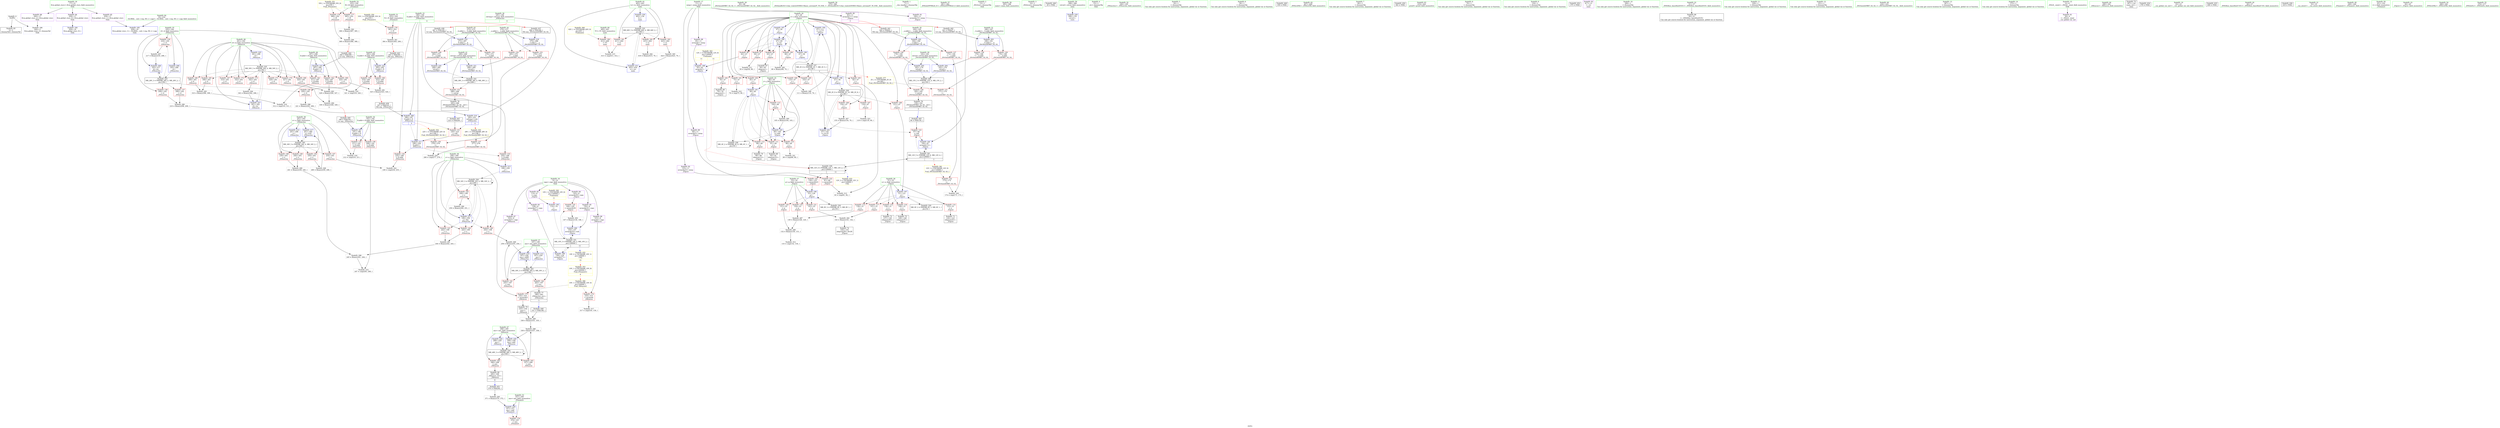 digraph "SVFG" {
	label="SVFG";

	Node0x561df80c3210 [shape=record,color=grey,label="{NodeID: 0\nNullPtr}"];
	Node0x561df80c3210 -> Node0x561df80e48e0[style=solid];
	Node0x561df80c3210 -> Node0x561df80ebc90[style=solid];
	Node0x561df81266c0 [shape=record,color=black,label="{NodeID: 443\n293 = PHI(364, )\n0th arg _Z4funcxx }"];
	Node0x561df81266c0 -> Node0x561df80eea10[style=solid];
	Node0x561df810c580 [shape=record,color=yellow,style=double,label="{NodeID: 360\n62V_1 = ENCHI(MR_62V_0)\npts\{401 \}\nFun[main]}"];
	Node0x561df810c580 -> Node0x561df80eb750[style=dashed];
	Node0x561df80e6440 [shape=record,color=blue,label="{NodeID: 194\n47\<--111\ni\<--inc17\n_Z3prev\n}"];
	Node0x561df80e6440 -> Node0x561df8107120[style=dashed];
	Node0x561df80e35d0 [shape=record,color=red,label="{NodeID: 111\n91\<--49\n\<--j\n_Z3prev\n}"];
	Node0x561df80e35d0 -> Node0x561df80e4c80[style=solid];
	Node0x561df80e1840 [shape=record,color=green,label="{NodeID: 28\n95\<--96\n_ZSt3minIiERKT_S2_S2_\<--_ZSt3minIiERKT_S2_S2__field_insensitive\n}"];
	Node0x561df80f51a0 [shape=record,color=grey,label="{NodeID: 305\n424 = Binary(423, 70, )\n}"];
	Node0x561df80f51a0 -> Node0x561df80ef160[style=solid];
	Node0x561df80eea10 [shape=record,color=blue,label="{NodeID: 222\n295\<--293\nX.addr\<--X\n_Z4funcxx\n}"];
	Node0x561df80eea10 -> Node0x561df80ea640[style=dashed];
	Node0x561df80eea10 -> Node0x561df80ea710[style=dashed];
	Node0x561df80e9600 [shape=record,color=red,label="{NodeID: 139\n216\<--193\n\<--d\n_Z5func2xx\n}"];
	Node0x561df80e9600 -> Node0x561df80f45a0[style=solid];
	Node0x561df80e4070 [shape=record,color=green,label="{NodeID: 56\n379\<--380\n_ZSt4endlIcSt11char_traitsIcEERSt13basic_ostreamIT_T0_ES6_\<--_ZSt4endlIcSt11char_traitsIcEERSt13basic_ostreamIT_T0_ES6__field_insensitive\n}"];
	Node0x561df8105d20 [shape=record,color=black,label="{NodeID: 333\nMR_64V_3 = PHI(MR_64V_4, MR_64V_2, )\npts\{403 \}\n}"];
	Node0x561df8105d20 -> Node0x561df80eb820[style=dashed];
	Node0x561df8105d20 -> Node0x561df80eb8f0[style=dashed];
	Node0x561df8105d20 -> Node0x561df80eb9c0[style=dashed];
	Node0x561df8105d20 -> Node0x561df80ef160[style=dashed];
	Node0x561df80eacc0 [shape=record,color=red,label="{NodeID: 167\n314\<--301\n\<--d\n_Z4funcxx\n}"];
	Node0x561df80e58b0 [shape=record,color=purple,label="{NodeID: 84\n145\<--8\narrayidx30\<--sign\n_Z3prev\n}"];
	Node0x561df80e58b0 -> Node0x561df80e8aa0[style=solid];
	Node0x561df80df7c0 [shape=record,color=green,label="{NodeID: 1\n7\<--1\n__dso_handle\<--dummyObj\nGlob }"];
	Node0x561df8126800 [shape=record,color=black,label="{NodeID: 444\n294 = PHI(369, )\n1st arg _Z4funcxx }"];
	Node0x561df8126800 -> Node0x561df80eeae0[style=solid];
	Node0x561df80e6510 [shape=record,color=blue,label="{NodeID: 195\n114\<--70\n\<--\n_Z3prev\n}"];
	Node0x561df80e6510 -> Node0x561df8105320[style=dashed];
	Node0x561df80e36a0 [shape=record,color=red,label="{NodeID: 112\n98\<--49\n\<--j\n_Z3prev\n}"];
	Node0x561df80e36a0 -> Node0x561df80e4d50[style=solid];
	Node0x561df80e1940 [shape=record,color=green,label="{NodeID: 29\n162\<--163\nretval\<--retval_field_insensitive\n_ZSt3minIiERKT_S2_S2_\n}"];
	Node0x561df80e1940 -> Node0x561df80e8b70[style=solid];
	Node0x561df80e1940 -> Node0x561df80e6c60[style=solid];
	Node0x561df80e1940 -> Node0x561df80e6d30[style=solid];
	Node0x561df80f5320 [shape=record,color=grey,label="{NodeID: 306\n111 = Binary(110, 70, )\n}"];
	Node0x561df80f5320 -> Node0x561df80e6440[style=solid];
	Node0x561df80eeae0 [shape=record,color=blue,label="{NodeID: 223\n297\<--294\nD.addr\<--D\n_Z4funcxx\n}"];
	Node0x561df80eeae0 -> Node0x561df80ea7e0[style=dashed];
	Node0x561df80eeae0 -> Node0x561df80ea8b0[style=dashed];
	Node0x561df80e96d0 [shape=record,color=red,label="{NodeID: 140\n220\<--193\n\<--d\n_Z5func2xx\n}"];
	Node0x561df80e96d0 -> Node0x561df80f4420[style=solid];
	Node0x561df80e4170 [shape=record,color=green,label="{NodeID: 57\n381\<--382\n_ZNSolsEPFRSoS_E\<--_ZNSolsEPFRSoS_E_field_insensitive\n}"];
	Node0x561df8106220 [shape=record,color=black,label="{NodeID: 334\nMR_48V_3 = PHI(MR_48V_5, MR_48V_2, )\npts\{300 \}\n}"];
	Node0x561df8106220 -> Node0x561df80ea980[style=dashed];
	Node0x561df8106220 -> Node0x561df80eaa50[style=dashed];
	Node0x561df8106220 -> Node0x561df80eed50[style=dashed];
	Node0x561df8106220 -> Node0x561df8106220[style=dashed];
	Node0x561df80ead90 [shape=record,color=red,label="{NodeID: 168\n320\<--301\n\<--d\n_Z4funcxx\n}"];
	Node0x561df80ead90 -> Node0x561df80f66a0[style=solid];
	Node0x561df80e5980 [shape=record,color=purple,label="{NodeID: 85\n150\<--8\narrayidx32\<--sign\n_Z3prev\n}"];
	Node0x561df80e5980 -> Node0x561df80e6920[style=solid];
	Node0x561df80df670 [shape=record,color=green,label="{NodeID: 2\n13\<--1\n_ZSt3cin\<--dummyObj\nGlob }"];
	Node0x561df8126a60 [shape=record,color=black,label="{NodeID: 445\n94 = PHI(159, )\n}"];
	Node0x561df8126a60 -> Node0x561df80e8900[style=solid];
	Node0x561df810c740 [shape=record,color=yellow,style=double,label="{NodeID: 362\n10V_1 = ENCHI(MR_10V_0)\npts\{100000 \}\nFun[main]|{<s0>11}}"];
	Node0x561df810c740:s0 -> Node0x561df80e6510[style=dashed,color=red];
	Node0x561df80e65e0 [shape=record,color=blue,label="{NodeID: 196\n47\<--56\ni\<--\n_Z3prev\n}"];
	Node0x561df80e65e0 -> Node0x561df8104830[style=dashed];
	Node0x561df80e3770 [shape=record,color=red,label="{NodeID: 113\n104\<--49\n\<--j\n_Z3prev\n}"];
	Node0x561df80e3770 -> Node0x561df80f4a20[style=solid];
	Node0x561df80e1a10 [shape=record,color=green,label="{NodeID: 30\n164\<--165\n__a.addr\<--__a.addr_field_insensitive\n_ZSt3minIiERKT_S2_S2_\n}"];
	Node0x561df80e1a10 -> Node0x561df80e8c40[style=solid];
	Node0x561df80e1a10 -> Node0x561df80e8d10[style=solid];
	Node0x561df80e1a10 -> Node0x561df80e6ac0[style=solid];
	Node0x561df80f54a0 [shape=record,color=grey,label="{NodeID: 307\n155 = Binary(154, 70, )\n}"];
	Node0x561df80f54a0 -> Node0x561df80e69f0[style=solid];
	Node0x561df80eebb0 [shape=record,color=blue,label="{NodeID: 224\n299\<--229\nans\<--\n_Z4funcxx\n}"];
	Node0x561df80eebb0 -> Node0x561df8106220[style=dashed];
	Node0x561df80e97a0 [shape=record,color=red,label="{NodeID: 141\n255\<--197\n\<--ans\n_Z5func2xx\n}"];
	Node0x561df80e97a0 -> Node0x561df80f57a0[style=solid];
	Node0x561df80e4270 [shape=record,color=green,label="{NodeID: 58\n395\<--396\nmain\<--main_field_insensitive\n}"];
	Node0x561df8106720 [shape=record,color=black,label="{NodeID: 335\nMR_50V_3 = PHI(MR_50V_4, MR_50V_2, )\npts\{302 \}\n}"];
	Node0x561df8106720 -> Node0x561df80eab20[style=dashed];
	Node0x561df8106720 -> Node0x561df80eabf0[style=dashed];
	Node0x561df8106720 -> Node0x561df80eacc0[style=dashed];
	Node0x561df8106720 -> Node0x561df80ead90[style=dashed];
	Node0x561df8106720 -> Node0x561df80eae60[style=dashed];
	Node0x561df8106720 -> Node0x561df80eaf30[style=dashed];
	Node0x561df8106720 -> Node0x561df80eb000[style=dashed];
	Node0x561df8106720 -> Node0x561df80eb0d0[style=dashed];
	Node0x561df8106720 -> Node0x561df80eb1a0[style=dashed];
	Node0x561df8106720 -> Node0x561df80eee20[style=dashed];
	Node0x561df80eae60 [shape=record,color=red,label="{NodeID: 169\n324\<--301\n\<--d\n_Z4funcxx\n}"];
	Node0x561df80eae60 -> Node0x561df80f2da0[style=solid];
	Node0x561df80e5a50 [shape=record,color=purple,label="{NodeID: 86\n315\<--8\narrayidx\<--sign\n_Z4funcxx\n}"];
	Node0x561df80e5a50 -> Node0x561df80eb270[style=solid];
	Node0x561df80dfcf0 [shape=record,color=green,label="{NodeID: 3\n14\<--1\n_ZSt4cout\<--dummyObj\nGlob }"];
	Node0x561df8126d90 [shape=record,color=black,label="{NodeID: 446\n29 = PHI()\n}"];
	Node0x561df810c820 [shape=record,color=yellow,style=double,label="{NodeID: 363\n12V_1 = ENCHI(MR_12V_0)\npts\{120000 \}\nFun[main]|{<s0>11|<s1>11}}"];
	Node0x561df810c820:s0 -> Node0x561df80ebe60[style=dashed,color=red];
	Node0x561df810c820:s1 -> Node0x561df8107b20[style=dashed,color=red];
	Node0x561df80f2c20 [shape=record,color=grey,label="{NodeID: 280\n210 = Binary(208, 209, )\n}"];
	Node0x561df80f2c20 -> Node0x561df80f6520[style=solid];
	Node0x561df80e66b0 [shape=record,color=blue,label="{NodeID: 197\n51\<--121\nn\<--\n_Z3prev\n}"];
	Node0x561df80e66b0 -> Node0x561df80e3840[style=dashed];
	Node0x561df80e66b0 -> Node0x561df80e82c0[style=dashed];
	Node0x561df80e66b0 -> Node0x561df80e8350[style=dashed];
	Node0x561df80e66b0 -> Node0x561df80e8420[style=dashed];
	Node0x561df80e66b0 -> Node0x561df80e84f0[style=dashed];
	Node0x561df80e66b0 -> Node0x561df8104920[style=dashed];
	Node0x561df80e3840 [shape=record,color=red,label="{NodeID: 114\n123\<--51\n\<--n\n_Z3prev\n}"];
	Node0x561df80e3840 -> Node0x561df80e4e20[style=solid];
	Node0x561df80e1ae0 [shape=record,color=green,label="{NodeID: 31\n166\<--167\n__b.addr\<--__b.addr_field_insensitive\n_ZSt3minIiERKT_S2_S2_\n}"];
	Node0x561df80e1ae0 -> Node0x561df80e8de0[style=solid];
	Node0x561df80e1ae0 -> Node0x561df80e8eb0[style=solid];
	Node0x561df80e1ae0 -> Node0x561df80e6b90[style=solid];
	Node0x561df80f5620 [shape=record,color=grey,label="{NodeID: 308\n260 = Binary(259, 206, )\n}"];
	Node0x561df80f5620 -> Node0x561df80ee600[style=solid];
	Node0x561df80eec80 [shape=record,color=blue,label="{NodeID: 225\n301\<--206\nd\<--\n_Z4funcxx\n}"];
	Node0x561df80eec80 -> Node0x561df8106720[style=dashed];
	Node0x561df80e9870 [shape=record,color=red,label="{NodeID: 142\n263\<--197\n\<--ans\n_Z5func2xx\n}"];
	Node0x561df80e9870 -> Node0x561df80e5300[style=solid];
	Node0x561df80e4370 [shape=record,color=green,label="{NodeID: 59\n398\<--399\nretval\<--retval_field_insensitive\nmain\n}"];
	Node0x561df80e4370 -> Node0x561df80eefc0[style=solid];
	Node0x561df80eaf30 [shape=record,color=red,label="{NodeID: 170\n327\<--301\n\<--d\n_Z4funcxx\n}"];
	Node0x561df80eaf30 -> Node0x561df80f30a0[style=solid];
	Node0x561df80e5b20 [shape=record,color=purple,label="{NodeID: 87\n333\<--8\narrayidx5\<--sign\n_Z4funcxx\n}"];
	Node0x561df80e5b20 -> Node0x561df80eb340[style=solid];
	Node0x561df80dfd80 [shape=record,color=green,label="{NodeID: 4\n15\<--1\n.str\<--dummyObj\nGlob }"];
	Node0x561df8126e60 [shape=record,color=black,label="{NodeID: 447\n223 = PHI(265, )\n}"];
	Node0x561df8126e60 -> Node0x561df80e9fc0[style=solid];
	Node0x561df80f2da0 [shape=record,color=grey,label="{NodeID: 281\n325 = Binary(323, 324, )\n|{<s0>5}}"];
	Node0x561df80f2da0:s0 -> Node0x561df81261c0[style=solid,color=red];
	Node0x561df80e6780 [shape=record,color=blue,label="{NodeID: 198\n53\<--126\np\<--\n_Z3prev\n}"];
	Node0x561df80e6780 -> Node0x561df80e85c0[style=dashed];
	Node0x561df80e6780 -> Node0x561df80e8690[style=dashed];
	Node0x561df80e6780 -> Node0x561df80e8760[style=dashed];
	Node0x561df80e6780 -> Node0x561df8104e20[style=dashed];
	Node0x561df80e82c0 [shape=record,color=red,label="{NodeID: 115\n128\<--51\n\<--n\n_Z3prev\n}"];
	Node0x561df80e82c0 -> Node0x561df80f36a0[style=solid];
	Node0x561df80e1bb0 [shape=record,color=green,label="{NodeID: 32\n184\<--185\n_Z5func2xx\<--_Z5func2xx_field_insensitive\n}"];
	Node0x561df80f57a0 [shape=record,color=grey,label="{NodeID: 309\n256 = Binary(255, 254, )\n}"];
	Node0x561df80f57a0 -> Node0x561df80ee530[style=solid];
	Node0x561df80eed50 [shape=record,color=blue,label="{NodeID: 226\n299\<--338\nans\<--add\n_Z4funcxx\n}"];
	Node0x561df80eed50 -> Node0x561df8106220[style=dashed];
	Node0x561df80e9940 [shape=record,color=red,label="{NodeID: 143\n242\<--199\n\<--y\n_Z5func2xx\n}"];
	Node0x561df80e9940 -> Node0x561df80f3ca0[style=solid];
	Node0x561df80e4440 [shape=record,color=green,label="{NodeID: 60\n400\<--401\nTC\<--TC_field_insensitive\nmain\n}"];
	Node0x561df80e4440 -> Node0x561df80eb750[style=solid];
	Node0x561df8107120 [shape=record,color=black,label="{NodeID: 337\nMR_2V_6 = PHI(MR_2V_7, MR_2V_5, )\npts\{48 \}\n|{|<s9>3}}"];
	Node0x561df8107120 -> Node0x561df80e2db0[style=dashed];
	Node0x561df8107120 -> Node0x561df80e2e80[style=dashed];
	Node0x561df8107120 -> Node0x561df80e2f50[style=dashed];
	Node0x561df8107120 -> Node0x561df80e3020[style=dashed];
	Node0x561df8107120 -> Node0x561df80e30f0[style=dashed];
	Node0x561df8107120 -> Node0x561df80e31c0[style=dashed];
	Node0x561df8107120 -> Node0x561df80e8900[style=dashed];
	Node0x561df8107120 -> Node0x561df80e6440[style=dashed];
	Node0x561df8107120 -> Node0x561df80e65e0[style=dashed];
	Node0x561df8107120:s9 -> Node0x561df8104100[style=dashed,color=red];
	Node0x561df80eb000 [shape=record,color=red,label="{NodeID: 171\n329\<--301\n\<--d\n_Z4funcxx\n}"];
	Node0x561df80eb000 -> Node0x561df80f3220[style=solid];
	Node0x561df80e5bf0 [shape=record,color=purple,label="{NodeID: 88\n65\<--11\narrayidx\<--minp\n_Z3prev\n}"];
	Node0x561df80e5bf0 -> Node0x561df80ebe60[style=solid];
	Node0x561df80e05e0 [shape=record,color=green,label="{NodeID: 5\n18\<--1\n\<--dummyObj\nCan only get source location for instruction, argument, global var or function.}"];
	Node0x561df8126fd0 [shape=record,color=black,label="{NodeID: 448\n331 = PHI(186, )\n}"];
	Node0x561df8126fd0 -> Node0x561df80f39a0[style=solid];
	Node0x561df80f2f20 [shape=record,color=grey,label="{NodeID: 282\n143 = Binary(141, 142, )\n}"];
	Node0x561df80f2f20 -> Node0x561df80e5090[style=solid];
	Node0x561df80e6850 [shape=record,color=blue,label="{NodeID: 199\n138\<--134\narrayidx27\<--\n_Z3prev\n}"];
	Node0x561df80e6850 -> Node0x561df8105320[style=dashed];
	Node0x561df80e8350 [shape=record,color=red,label="{NodeID: 116\n136\<--51\n\<--n\n_Z3prev\n}"];
	Node0x561df80e8350 -> Node0x561df80e4fc0[style=solid];
	Node0x561df80e1cb0 [shape=record,color=green,label="{NodeID: 33\n189\<--190\nX.addr\<--X.addr_field_insensitive\n_Z5func2xx\n|{|<s4>4}}"];
	Node0x561df80e1cb0 -> Node0x561df80e9120[style=solid];
	Node0x561df80e1cb0 -> Node0x561df80e91f0[style=solid];
	Node0x561df80e1cb0 -> Node0x561df80e6e00[style=solid];
	Node0x561df80e1cb0 -> Node0x561df80e7210[style=solid];
	Node0x561df80e1cb0:s4 -> Node0x561df8125ed0[style=solid,color=red];
	Node0x561df80f5920 [shape=record,color=grey,label="{NodeID: 310\n76 = cmp(75, 60, )\n}"];
	Node0x561df80eee20 [shape=record,color=blue,label="{NodeID: 227\n301\<--343\nd\<--inc\n_Z4funcxx\n}"];
	Node0x561df80eee20 -> Node0x561df8106720[style=dashed];
	Node0x561df80e9a10 [shape=record,color=red,label="{NodeID: 144\n243\<--199\n\<--y\n_Z5func2xx\n}"];
	Node0x561df80e9a10 -> Node0x561df80f3ca0[style=solid];
	Node0x561df80e4510 [shape=record,color=green,label="{NodeID: 61\n402\<--403\ntc\<--tc_field_insensitive\nmain\n}"];
	Node0x561df80e4510 -> Node0x561df80eb820[style=solid];
	Node0x561df80e4510 -> Node0x561df80eb8f0[style=solid];
	Node0x561df80e4510 -> Node0x561df80eb9c0[style=solid];
	Node0x561df80e4510 -> Node0x561df80ef090[style=solid];
	Node0x561df80e4510 -> Node0x561df80ef160[style=solid];
	Node0x561df8107620 [shape=record,color=black,label="{NodeID: 338\nMR_4V_2 = PHI(MR_4V_6, MR_4V_1, )\npts\{50 \}\n}"];
	Node0x561df8107620 -> Node0x561df80ec0d0[style=dashed];
	Node0x561df8107620 -> Node0x561df8107620[style=dashed];
	Node0x561df80eb0d0 [shape=record,color=red,label="{NodeID: 172\n332\<--301\n\<--d\n_Z4funcxx\n}"];
	Node0x561df80e5cc0 [shape=record,color=purple,label="{NodeID: 89\n80\<--11\narrayidx5\<--minp\n_Z3prev\n}"];
	Node0x561df80e5cc0 -> Node0x561df80e8830[style=solid];
	Node0x561df80e0670 [shape=record,color=green,label="{NodeID: 6\n56\<--1\n\<--dummyObj\nCan only get source location for instruction, argument, global var or function.}"];
	Node0x561df8127110 [shape=record,color=black,label="{NodeID: 449\n359 = PHI()\n}"];
	Node0x561df80f30a0 [shape=record,color=grey,label="{NodeID: 283\n328 = Binary(326, 327, )\n}"];
	Node0x561df80f30a0 -> Node0x561df80f3220[style=solid];
	Node0x561df80e6920 [shape=record,color=blue,label="{NodeID: 200\n150\<--147\narrayidx32\<--sub\n_Z3prev\n}"];
	Node0x561df80e6920 -> Node0x561df8105320[style=dashed];
	Node0x561df80e8420 [shape=record,color=red,label="{NodeID: 117\n141\<--51\n\<--n\n_Z3prev\n}"];
	Node0x561df80e8420 -> Node0x561df80f2f20[style=solid];
	Node0x561df80e1d80 [shape=record,color=green,label="{NodeID: 34\n191\<--192\nD.addr\<--D.addr_field_insensitive\n_Z5func2xx\n}"];
	Node0x561df80e1d80 -> Node0x561df80e92c0[style=solid];
	Node0x561df80e1d80 -> Node0x561df80e9390[style=solid];
	Node0x561df80e1d80 -> Node0x561df80e6ed0[style=solid];
	Node0x561df80f5aa0 [shape=record,color=grey,label="{NodeID: 311\n59 = cmp(58, 60, )\n}"];
	Node0x561df80eeef0 [shape=record,color=blue,label="{NodeID: 228\n357\<--371\nans\<--add\n_Z5main2v\n}"];
	Node0x561df80eeef0 -> Node0x561df80eb680[style=dashed];
	Node0x561df80e9ae0 [shape=record,color=red,label="{NodeID: 145\n249\<--199\n\<--y\n_Z5func2xx\n}"];
	Node0x561df80e9ae0 -> Node0x561df80f3b20[style=solid];
	Node0x561df80e45e0 [shape=record,color=green,label="{NodeID: 62\n407\<--408\n_ZNSirsERi\<--_ZNSirsERi_field_insensitive\n}"];
	Node0x561df8107b20 [shape=record,color=black,label="{NodeID: 339\nMR_12V_4 = PHI(MR_12V_7, MR_12V_2, )\npts\{120000 \}\n|{|<s4>11}}"];
	Node0x561df8107b20 -> Node0x561df80e8830[style=dashed];
	Node0x561df8107b20 -> Node0x561df80e89d0[style=dashed];
	Node0x561df8107b20 -> Node0x561df8107b20[style=dashed];
	Node0x561df8107b20 -> Node0x561df8108520[style=dashed];
	Node0x561df8107b20:s4 -> Node0x561df8113cb0[style=dashed,color=blue];
	Node0x561df80eb1a0 [shape=record,color=red,label="{NodeID: 173\n342\<--301\n\<--d\n_Z4funcxx\n}"];
	Node0x561df80eb1a0 -> Node0x561df80f5020[style=solid];
	Node0x561df80e5d90 [shape=record,color=purple,label="{NodeID: 90\n93\<--11\narrayidx11\<--minp\n_Z3prev\n|{<s0>3}}"];
	Node0x561df80e5d90:s0 -> Node0x561df8126440[style=solid,color=red];
	Node0x561df80e0700 [shape=record,color=green,label="{NodeID: 7\n60\<--1\n\<--dummyObj\nCan only get source location for instruction, argument, global var or function.}"];
	Node0x561df81271e0 [shape=record,color=black,label="{NodeID: 450\n362 = PHI()\n}"];
	Node0x561df80f3220 [shape=record,color=grey,label="{NodeID: 284\n330 = Binary(328, 329, )\n|{<s0>5}}"];
	Node0x561df80f3220:s0 -> Node0x561df8126300[style=solid,color=red];
	Node0x561df80e69f0 [shape=record,color=blue,label="{NodeID: 201\n47\<--155\ni\<--inc35\n_Z3prev\n}"];
	Node0x561df80e69f0 -> Node0x561df8104830[style=dashed];
	Node0x561df80e84f0 [shape=record,color=red,label="{NodeID: 118\n148\<--51\n\<--n\n_Z3prev\n}"];
	Node0x561df80e84f0 -> Node0x561df80e5160[style=solid];
	Node0x561df80e1e50 [shape=record,color=green,label="{NodeID: 35\n193\<--194\nd\<--d_field_insensitive\n_Z5func2xx\n}"];
	Node0x561df80e1e50 -> Node0x561df80e9460[style=solid];
	Node0x561df80e1e50 -> Node0x561df80e9530[style=solid];
	Node0x561df80e1e50 -> Node0x561df80e9600[style=solid];
	Node0x561df80e1e50 -> Node0x561df80e96d0[style=solid];
	Node0x561df80e1e50 -> Node0x561df80e6fa0[style=solid];
	Node0x561df80e1e50 -> Node0x561df80e7070[style=solid];
	Node0x561df80f5c20 [shape=record,color=grey,label="{NodeID: 312\n133 = cmp(132, 134, )\n}"];
	Node0x561df80eefc0 [shape=record,color=blue,label="{NodeID: 229\n398\<--134\nretval\<--\nmain\n}"];
	Node0x561df80e9bb0 [shape=record,color=red,label="{NodeID: 146\n254\<--199\n\<--y\n_Z5func2xx\n}"];
	Node0x561df80e9bb0 -> Node0x561df80f57a0[style=solid];
	Node0x561df80e46e0 [shape=record,color=green,label="{NodeID: 63\n419\<--420\nprintf\<--printf_field_insensitive\n}"];
	Node0x561df80eb270 [shape=record,color=red,label="{NodeID: 174\n316\<--315\n\<--arrayidx\n_Z4funcxx\n}"];
	Node0x561df80eb270 -> Node0x561df80f63a0[style=solid];
	Node0x561df80e5e60 [shape=record,color=purple,label="{NodeID: 91\n100\<--11\narrayidx13\<--minp\n_Z3prev\n}"];
	Node0x561df80e5e60 -> Node0x561df80e62a0[style=solid];
	Node0x561df80e0790 [shape=record,color=green,label="{NodeID: 8\n70\<--1\n\<--dummyObj\nCan only get source location for instruction, argument, global var or function.}"];
	Node0x561df81272b0 [shape=record,color=black,label="{NodeID: 451\n370 = PHI(292, )\n}"];
	Node0x561df81272b0 -> Node0x561df80f3fa0[style=solid];
	Node0x561df80f33a0 [shape=record,color=grey,label="{NodeID: 285\n69 = Binary(68, 70, )\n}"];
	Node0x561df80f33a0 -> Node0x561df80ebf30[style=solid];
	Node0x561df80e6ac0 [shape=record,color=blue,label="{NodeID: 202\n164\<--160\n__a.addr\<--__a\n_ZSt3minIiERKT_S2_S2_\n}"];
	Node0x561df80e6ac0 -> Node0x561df80e8c40[style=dashed];
	Node0x561df80e6ac0 -> Node0x561df80e8d10[style=dashed];
	Node0x561df80e85c0 [shape=record,color=red,label="{NodeID: 119\n129\<--53\n\<--p\n_Z3prev\n}"];
	Node0x561df80e85c0 -> Node0x561df80f36a0[style=solid];
	Node0x561df80e1f20 [shape=record,color=green,label="{NodeID: 36\n195\<--196\nref.tmp\<--ref.tmp_field_insensitive\n_Z5func2xx\n|{|<s1>4}}"];
	Node0x561df80e1f20 -> Node0x561df80e7140[style=solid];
	Node0x561df80e1f20:s1 -> Node0x561df81260c0[style=solid,color=red];
	Node0x561df80f5da0 [shape=record,color=grey,label="{NodeID: 313\n83 = cmp(81, 82, )\n}"];
	Node0x561df80ef090 [shape=record,color=blue,label="{NodeID: 230\n402\<--134\ntc\<--\nmain\n}"];
	Node0x561df80ef090 -> Node0x561df8105d20[style=dashed];
	Node0x561df80e9c80 [shape=record,color=red,label="{NodeID: 147\n234\<--201\n\<--x\n_Z5func2xx\n}"];
	Node0x561df80e9c80 -> Node0x561df80f6b20[style=solid];
	Node0x561df80e47e0 [shape=record,color=green,label="{NodeID: 64\n19\<--434\n_GLOBAL__sub_I_rng..58_2_1.cpp\<--_GLOBAL__sub_I_rng..58_2_1.cpp_field_insensitive\n}"];
	Node0x561df80e47e0 -> Node0x561df80ebb90[style=solid];
	Node0x561df8108520 [shape=record,color=black,label="{NodeID: 341\nMR_12V_5 = PHI(MR_12V_6, MR_12V_4, )\npts\{120000 \}\n|{|<s3>3}}"];
	Node0x561df8108520 -> Node0x561df80e8900[style=dashed];
	Node0x561df8108520 -> Node0x561df80e62a0[style=dashed];
	Node0x561df8108520 -> Node0x561df8107b20[style=dashed];
	Node0x561df8108520:s3 -> Node0x561df81044b0[style=dashed,color=red];
	Node0x561df80eb340 [shape=record,color=red,label="{NodeID: 175\n334\<--333\n\<--arrayidx5\n_Z4funcxx\n}"];
	Node0x561df80eb340 -> Node0x561df80e54a0[style=solid];
	Node0x561df80e5f30 [shape=record,color=purple,label="{NodeID: 92\n125\<--11\narrayidx23\<--minp\n_Z3prev\n}"];
	Node0x561df80e5f30 -> Node0x561df80e89d0[style=solid];
	Node0x561df80e0820 [shape=record,color=green,label="{NodeID: 9\n134\<--1\n\<--dummyObj\nCan only get source location for instruction, argument, global var or function.}"];
	Node0x561df8127450 [shape=record,color=black,label="{NodeID: 452\n375 = PHI()\n}"];
	Node0x561df80f3520 [shape=record,color=grey,label="{NodeID: 286\n338 = Binary(337, 336, )\n}"];
	Node0x561df80f3520 -> Node0x561df80eed50[style=solid];
	Node0x561df80e6b90 [shape=record,color=blue,label="{NodeID: 203\n166\<--161\n__b.addr\<--__b\n_ZSt3minIiERKT_S2_S2_\n}"];
	Node0x561df80e6b90 -> Node0x561df80e8de0[style=dashed];
	Node0x561df80e6b90 -> Node0x561df80e8eb0[style=dashed];
	Node0x561df80e8690 [shape=record,color=red,label="{NodeID: 120\n131\<--53\n\<--p\n_Z3prev\n}"];
	Node0x561df80e8690 -> Node0x561df80f3820[style=solid];
	Node0x561df80e1ff0 [shape=record,color=green,label="{NodeID: 37\n197\<--198\nans\<--ans_field_insensitive\n_Z5func2xx\n}"];
	Node0x561df80e1ff0 -> Node0x561df80e97a0[style=solid];
	Node0x561df80e1ff0 -> Node0x561df80e9870[style=solid];
	Node0x561df80e1ff0 -> Node0x561df80ee1f0[style=solid];
	Node0x561df80e1ff0 -> Node0x561df80ee530[style=solid];
	Node0x561df80f5f20 [shape=record,color=grey,label="{NodeID: 314\n247 = cmp(245, 246, )\n}"];
	Node0x561df80ef160 [shape=record,color=blue,label="{NodeID: 231\n402\<--424\ntc\<--inc\nmain\n}"];
	Node0x561df80ef160 -> Node0x561df8105d20[style=dashed];
	Node0x561df80e9d50 [shape=record,color=red,label="{NodeID: 148\n239\<--201\n\<--x\n_Z5func2xx\n}"];
	Node0x561df80e9d50 -> Node0x561df80f48a0[style=solid];
	Node0x561df80e48e0 [shape=record,color=black,label="{NodeID: 65\n2\<--3\ndummyVal\<--dummyVal\n}"];
	Node0x561df80eb410 [shape=record,color=red,label="{NodeID: 176\n363\<--353\n\<--N\n_Z5main2v\n}"];
	Node0x561df80eb410 -> Node0x561df80f4ba0[style=solid];
	Node0x561df80e6000 [shape=record,color=purple,label="{NodeID: 93\n417\<--15\n\<--.str\nmain\n}"];
	Node0x561df80e08b0 [shape=record,color=green,label="{NodeID: 10\n206\<--1\n\<--dummyObj\nCan only get source location for instruction, argument, global var or function.}"];
	Node0x561df80f36a0 [shape=record,color=grey,label="{NodeID: 287\n130 = Binary(128, 129, )\n}"];
	Node0x561df80f36a0 -> Node0x561df80f3820[style=solid];
	Node0x561df80e6c60 [shape=record,color=blue,label="{NodeID: 204\n162\<--176\nretval\<--\n_ZSt3minIiERKT_S2_S2_\n}"];
	Node0x561df80e6c60 -> Node0x561df810a820[style=dashed];
	Node0x561df80e8760 [shape=record,color=red,label="{NodeID: 121\n142\<--53\n\<--p\n_Z3prev\n}"];
	Node0x561df80e8760 -> Node0x561df80f2f20[style=solid];
	Node0x561df80e20c0 [shape=record,color=green,label="{NodeID: 38\n199\<--200\ny\<--y_field_insensitive\n_Z5func2xx\n}"];
	Node0x561df80e20c0 -> Node0x561df80e9940[style=solid];
	Node0x561df80e20c0 -> Node0x561df80e9a10[style=solid];
	Node0x561df80e20c0 -> Node0x561df80e9ae0[style=solid];
	Node0x561df80e20c0 -> Node0x561df80e9bb0[style=solid];
	Node0x561df80e20c0 -> Node0x561df80ee2c0[style=solid];
	Node0x561df80e20c0 -> Node0x561df80ee460[style=solid];
	Node0x561df80f60a0 [shape=record,color=grey,label="{NodeID: 315\n413 = cmp(411, 412, )\n}"];
	Node0x561df80e9e20 [shape=record,color=red,label="{NodeID: 149\n240\<--201\n\<--x\n_Z5func2xx\n}"];
	Node0x561df80e9e20 -> Node0x561df80f48a0[style=solid];
	Node0x561df80e49e0 [shape=record,color=black,label="{NodeID: 66\n30\<--31\n\<--_ZNSt8ios_base4InitD1Ev\nCan only get source location for instruction, argument, global var or function.}"];
	Node0x561df8108f20 [shape=record,color=black,label="{NodeID: 343\nMR_30V_3 = PHI(MR_30V_4, MR_30V_2, )\npts\{198 \}\n}"];
	Node0x561df8108f20 -> Node0x561df80e97a0[style=dashed];
	Node0x561df8108f20 -> Node0x561df80e9870[style=dashed];
	Node0x561df8108f20 -> Node0x561df80ee530[style=dashed];
	Node0x561df80eb4e0 [shape=record,color=red,label="{NodeID: 177\n365\<--355\n\<--R\n_Z5main2v\n}"];
	Node0x561df80eb4e0 -> Node0x561df80f4d20[style=solid];
	Node0x561df80e60d0 [shape=record,color=purple,label="{NodeID: 94\n438\<--17\nllvm.global_ctors_0\<--llvm.global_ctors\nGlob }"];
	Node0x561df80e60d0 -> Node0x561df80eba90[style=solid];
	Node0x561df80e0940 [shape=record,color=green,label="{NodeID: 11\n229\<--1\n\<--dummyObj\nCan only get source location for instruction, argument, global var or function.}"];
	Node0x561df80f3820 [shape=record,color=grey,label="{NodeID: 288\n132 = Binary(130, 131, )\n}"];
	Node0x561df80f3820 -> Node0x561df80f5c20[style=solid];
	Node0x561df80e6d30 [shape=record,color=blue,label="{NodeID: 205\n162\<--179\nretval\<--\n_ZSt3minIiERKT_S2_S2_\n}"];
	Node0x561df80e6d30 -> Node0x561df810a820[style=dashed];
	Node0x561df80e8830 [shape=record,color=red,label="{NodeID: 122\n81\<--80\n\<--arrayidx5\n_Z3prev\n}"];
	Node0x561df80e8830 -> Node0x561df80f5da0[style=solid];
	Node0x561df80e2190 [shape=record,color=green,label="{NodeID: 39\n201\<--202\nx\<--x_field_insensitive\n_Z5func2xx\n}"];
	Node0x561df80e2190 -> Node0x561df80e9c80[style=solid];
	Node0x561df80e2190 -> Node0x561df80e9d50[style=solid];
	Node0x561df80e2190 -> Node0x561df80e9e20[style=solid];
	Node0x561df80e2190 -> Node0x561df80e9ef0[style=solid];
	Node0x561df80e2190 -> Node0x561df80ee390[style=solid];
	Node0x561df80e2190 -> Node0x561df80ee600[style=solid];
	Node0x561df80f6220 [shape=record,color=grey,label="{NodeID: 316\n312 = cmp(310, 311, )\n}"];
	Node0x561df80e9ef0 [shape=record,color=red,label="{NodeID: 150\n259\<--201\n\<--x\n_Z5func2xx\n}"];
	Node0x561df80e9ef0 -> Node0x561df80f5620[style=solid];
	Node0x561df80e4ae0 [shape=record,color=black,label="{NodeID: 67\n64\<--63\nidxprom\<--\n_Z3prev\n}"];
	Node0x561df8109420 [shape=record,color=black,label="{NodeID: 344\nMR_32V_3 = PHI(MR_32V_4, MR_32V_2, )\npts\{200 \}\n}"];
	Node0x561df8109420 -> Node0x561df80e9940[style=dashed];
	Node0x561df8109420 -> Node0x561df80e9a10[style=dashed];
	Node0x561df8109420 -> Node0x561df80e9ae0[style=dashed];
	Node0x561df8109420 -> Node0x561df80e9bb0[style=dashed];
	Node0x561df8109420 -> Node0x561df80ee460[style=dashed];
	Node0x561df8109420 -> Node0x561df8109420[style=dashed];
	Node0x561df80eb5b0 [shape=record,color=red,label="{NodeID: 178\n368\<--355\n\<--R\n_Z5main2v\n}"];
	Node0x561df80eb5b0 -> Node0x561df80f4120[style=solid];
	Node0x561df80e61d0 [shape=record,color=purple,label="{NodeID: 95\n439\<--17\nllvm.global_ctors_1\<--llvm.global_ctors\nGlob }"];
	Node0x561df80e61d0 -> Node0x561df80ebb90[style=solid];
	Node0x561df80e09d0 [shape=record,color=green,label="{NodeID: 12\n251\<--1\n\<--dummyObj\nCan only get source location for instruction, argument, global var or function.}"];
	Node0x561df80f39a0 [shape=record,color=grey,label="{NodeID: 289\n336 = Binary(331, 335, )\n}"];
	Node0x561df80f39a0 -> Node0x561df80f3520[style=solid];
	Node0x561df80e6e00 [shape=record,color=blue,label="{NodeID: 206\n189\<--187\nX.addr\<--X\n_Z5func2xx\n|{|<s2>4}}"];
	Node0x561df80e6e00 -> Node0x561df80e9fc0[style=dashed];
	Node0x561df80e6e00 -> Node0x561df80e7210[style=dashed];
	Node0x561df80e6e00:s2 -> Node0x561df810bfe0[style=dashed,color=red];
	Node0x561df80e8900 [shape=record,color=red,label="{NodeID: 123\n97\<--94\n\<--call\n_Z3prev\n}"];
	Node0x561df80e8900 -> Node0x561df80e62a0[style=solid];
	Node0x561df80e2260 [shape=record,color=green,label="{NodeID: 40\n224\<--225\n_ZSt3minIxERKT_S2_S2_\<--_ZSt3minIxERKT_S2_S2__field_insensitive\n}"];
	Node0x561df80f63a0 [shape=record,color=grey,label="{NodeID: 317\n317 = cmp(316, 134, )\n}"];
	Node0x561df80e9fc0 [shape=record,color=red,label="{NodeID: 151\n226\<--223\n\<--call\n_Z5func2xx\n}"];
	Node0x561df80e9fc0 -> Node0x561df80e7210[style=solid];
	Node0x561df80e4bb0 [shape=record,color=black,label="{NodeID: 68\n79\<--78\nidxprom4\<--\n_Z3prev\n}"];
	Node0x561df8109920 [shape=record,color=black,label="{NodeID: 345\nMR_34V_3 = PHI(MR_34V_4, MR_34V_2, )\npts\{202 \}\n}"];
	Node0x561df8109920 -> Node0x561df80e9c80[style=dashed];
	Node0x561df8109920 -> Node0x561df80e9d50[style=dashed];
	Node0x561df8109920 -> Node0x561df80e9e20[style=dashed];
	Node0x561df8109920 -> Node0x561df80e9ef0[style=dashed];
	Node0x561df8109920 -> Node0x561df80ee600[style=dashed];
	Node0x561df80eb680 [shape=record,color=red,label="{NodeID: 179\n374\<--357\n\<--ans\n_Z5main2v\n}"];
	Node0x561df80e2970 [shape=record,color=purple,label="{NodeID: 96\n440\<--17\nllvm.global_ctors_2\<--llvm.global_ctors\nGlob }"];
	Node0x561df80e2970 -> Node0x561df80ebc90[style=solid];
	Node0x561df80e0a60 [shape=record,color=green,label="{NodeID: 13\n367\<--1\n\<--dummyObj\nCan only get source location for instruction, argument, global var or function.}"];
	Node0x561df80f3b20 [shape=record,color=grey,label="{NodeID: 290\n250 = Binary(249, 251, )\n}"];
	Node0x561df80f3b20 -> Node0x561df80ee460[style=solid];
	Node0x561df80e6ed0 [shape=record,color=blue,label="{NodeID: 207\n191\<--188\nD.addr\<--D\n_Z5func2xx\n}"];
	Node0x561df80e6ed0 -> Node0x561df80e92c0[style=dashed];
	Node0x561df80e6ed0 -> Node0x561df80e9390[style=dashed];
	Node0x561df80e89d0 [shape=record,color=red,label="{NodeID: 124\n126\<--125\n\<--arrayidx23\n_Z3prev\n}"];
	Node0x561df80e89d0 -> Node0x561df80e6780[style=solid];
	Node0x561df80e2360 [shape=record,color=green,label="{NodeID: 41\n268\<--269\nretval\<--retval_field_insensitive\n_ZSt3minIxERKT_S2_S2_\n}"];
	Node0x561df80e2360 -> Node0x561df80ea090[style=solid];
	Node0x561df80e2360 -> Node0x561df80ee870[style=solid];
	Node0x561df80e2360 -> Node0x561df80ee940[style=solid];
	Node0x561df80f6520 [shape=record,color=grey,label="{NodeID: 318\n212 = cmp(210, 211, )\n}"];
	Node0x561df80ea090 [shape=record,color=red,label="{NodeID: 152\n288\<--268\n\<--retval\n_ZSt3minIxERKT_S2_S2_\n}"];
	Node0x561df80ea090 -> Node0x561df80e53d0[style=solid];
	Node0x561df80e4c80 [shape=record,color=black,label="{NodeID: 69\n92\<--91\nidxprom10\<--\n_Z3prev\n}"];
	Node0x561df80eb750 [shape=record,color=red,label="{NodeID: 180\n412\<--400\n\<--TC\nmain\n}"];
	Node0x561df80eb750 -> Node0x561df80f60a0[style=solid];
	Node0x561df80e2a70 [shape=record,color=red,label="{NodeID: 97\n58\<--47\n\<--i\n_Z3prev\n}"];
	Node0x561df80e2a70 -> Node0x561df80f5aa0[style=solid];
	Node0x561df80e0b30 [shape=record,color=green,label="{NodeID: 14\n372\<--1\n\<--dummyObj\nCan only get source location for instruction, argument, global var or function.}"];
	Node0x561df80f3ca0 [shape=record,color=grey,label="{NodeID: 291\n244 = Binary(242, 243, )\n}"];
	Node0x561df80f3ca0 -> Node0x561df80f4720[style=solid];
	Node0x561df80e6fa0 [shape=record,color=blue,label="{NodeID: 208\n193\<--206\nd\<--\n_Z5func2xx\n}"];
	Node0x561df80e6fa0 -> Node0x561df80cc420[style=dashed];
	Node0x561df80e8aa0 [shape=record,color=red,label="{NodeID: 125\n146\<--145\n\<--arrayidx30\n_Z3prev\n}"];
	Node0x561df80e8aa0 -> Node0x561df80f4ea0[style=solid];
	Node0x561df80e2430 [shape=record,color=green,label="{NodeID: 42\n270\<--271\n__a.addr\<--__a.addr_field_insensitive\n_ZSt3minIxERKT_S2_S2_\n}"];
	Node0x561df80e2430 -> Node0x561df80ea160[style=solid];
	Node0x561df80e2430 -> Node0x561df80ea230[style=solid];
	Node0x561df80e2430 -> Node0x561df80ee6d0[style=solid];
	Node0x561df80f66a0 [shape=record,color=grey,label="{NodeID: 319\n321 = cmp(319, 320, )\n}"];
	Node0x561df80ea160 [shape=record,color=red,label="{NodeID: 153\n278\<--270\n\<--__a.addr\n_ZSt3minIxERKT_S2_S2_\n}"];
	Node0x561df80ea160 -> Node0x561df80ea570[style=solid];
	Node0x561df80e4d50 [shape=record,color=black,label="{NodeID: 70\n99\<--98\nidxprom12\<--\n_Z3prev\n}"];
	Node0x561df80eb820 [shape=record,color=red,label="{NodeID: 181\n411\<--402\n\<--tc\nmain\n}"];
	Node0x561df80eb820 -> Node0x561df80f60a0[style=solid];
	Node0x561df80e2b40 [shape=record,color=red,label="{NodeID: 98\n62\<--47\n\<--i\n_Z3prev\n}"];
	Node0x561df80e2b40 -> Node0x561df80ebe60[style=solid];
	Node0x561df80e0c00 [shape=record,color=green,label="{NodeID: 15\n4\<--6\n_ZStL8__ioinit\<--_ZStL8__ioinit_field_insensitive\nGlob }"];
	Node0x561df80e0c00 -> Node0x561df80e5640[style=solid];
	Node0x561df80f3e20 [shape=record,color=grey,label="{NodeID: 292\n416 = Binary(415, 70, )\n}"];
	Node0x561df80e7070 [shape=record,color=blue,label="{NodeID: 209\n193\<--217\nd\<--inc\n_Z5func2xx\n}"];
	Node0x561df80e7070 -> Node0x561df80cc420[style=dashed];
	Node0x561df80e8b70 [shape=record,color=red,label="{NodeID: 126\n182\<--162\n\<--retval\n_ZSt3minIiERKT_S2_S2_\n}"];
	Node0x561df80e8b70 -> Node0x561df80e5230[style=solid];
	Node0x561df80e2500 [shape=record,color=green,label="{NodeID: 43\n272\<--273\n__b.addr\<--__b.addr_field_insensitive\n_ZSt3minIxERKT_S2_S2_\n}"];
	Node0x561df80e2500 -> Node0x561df80ea300[style=solid];
	Node0x561df80e2500 -> Node0x561df80ea3d0[style=solid];
	Node0x561df80e2500 -> Node0x561df80ee7a0[style=solid];
	Node0x561df80f6820 [shape=record,color=grey,label="{NodeID: 320\n174 = cmp(171, 173, )\n}"];
	Node0x561df80ea230 [shape=record,color=red,label="{NodeID: 154\n285\<--270\n\<--__a.addr\n_ZSt3minIxERKT_S2_S2_\n}"];
	Node0x561df80ea230 -> Node0x561df80ee940[style=solid];
	Node0x561df80e4e20 [shape=record,color=black,label="{NodeID: 71\n124\<--123\nidxprom22\<--\n_Z3prev\n}"];
	Node0x561df810a820 [shape=record,color=black,label="{NodeID: 348\nMR_15V_3 = PHI(MR_15V_4, MR_15V_2, )\npts\{163 \}\n}"];
	Node0x561df810a820 -> Node0x561df80e8b70[style=dashed];
	Node0x561df80eb8f0 [shape=record,color=red,label="{NodeID: 182\n415\<--402\n\<--tc\nmain\n}"];
	Node0x561df80eb8f0 -> Node0x561df80f3e20[style=solid];
	Node0x561df80e2c10 [shape=record,color=red,label="{NodeID: 99\n63\<--47\n\<--i\n_Z3prev\n}"];
	Node0x561df80e2c10 -> Node0x561df80e4ae0[style=solid];
	Node0x561df80e0d00 [shape=record,color=green,label="{NodeID: 16\n8\<--10\nsign\<--sign_field_insensitive\nGlob }"];
	Node0x561df80e0d00 -> Node0x561df80e5710[style=solid];
	Node0x561df80e0d00 -> Node0x561df80e57e0[style=solid];
	Node0x561df80e0d00 -> Node0x561df80e58b0[style=solid];
	Node0x561df80e0d00 -> Node0x561df80e5980[style=solid];
	Node0x561df80e0d00 -> Node0x561df80e5a50[style=solid];
	Node0x561df80e0d00 -> Node0x561df80e5b20[style=solid];
	Node0x561df80f3fa0 [shape=record,color=grey,label="{NodeID: 293\n371 = Binary(370, 372, )\n}"];
	Node0x561df80f3fa0 -> Node0x561df80eeef0[style=solid];
	Node0x561df80e7140 [shape=record,color=blue,label="{NodeID: 210\n195\<--221\nref.tmp\<--sub\n_Z5func2xx\n|{|<s1>4}}"];
	Node0x561df80e7140 -> Node0x561df80e9fc0[style=dashed];
	Node0x561df80e7140:s1 -> Node0x561df810c0f0[style=dashed,color=red];
	Node0x561df80e8c40 [shape=record,color=red,label="{NodeID: 127\n172\<--164\n\<--__a.addr\n_ZSt3minIiERKT_S2_S2_\n}"];
	Node0x561df80e8c40 -> Node0x561df80e9050[style=solid];
	Node0x561df80e25d0 [shape=record,color=green,label="{NodeID: 44\n290\<--291\n_Z4funcxx\<--_Z4funcxx_field_insensitive\n}"];
	Node0x561df80f69a0 [shape=record,color=grey,label="{NodeID: 321\n89 = cmp(88, 60, )\n}"];
	Node0x561df80ea300 [shape=record,color=red,label="{NodeID: 155\n276\<--272\n\<--__b.addr\n_ZSt3minIxERKT_S2_S2_\n}"];
	Node0x561df80ea300 -> Node0x561df80ea4a0[style=solid];
	Node0x561df80e4ef0 [shape=record,color=black,label="{NodeID: 72\n397\<--134\nmain_ret\<--\nmain\n}"];
	Node0x561df8113b50 [shape=record,color=yellow,style=double,label="{NodeID: 432\n10V_2 = CSCHI(MR_10V_1)\npts\{100000 \}\nCS[]|{<s0>14}}"];
	Node0x561df8113b50:s0 -> Node0x561df810bf00[style=dashed,color=red];
	Node0x561df80eb9c0 [shape=record,color=red,label="{NodeID: 183\n423\<--402\n\<--tc\nmain\n}"];
	Node0x561df80eb9c0 -> Node0x561df80f51a0[style=solid];
	Node0x561df80e2ce0 [shape=record,color=red,label="{NodeID: 100\n68\<--47\n\<--i\n_Z3prev\n}"];
	Node0x561df80e2ce0 -> Node0x561df80f33a0[style=solid];
	Node0x561df80e0e00 [shape=record,color=green,label="{NodeID: 17\n11\<--12\nminp\<--minp_field_insensitive\nGlob }"];
	Node0x561df80e0e00 -> Node0x561df80e5bf0[style=solid];
	Node0x561df80e0e00 -> Node0x561df80e5cc0[style=solid];
	Node0x561df80e0e00 -> Node0x561df80e5d90[style=solid];
	Node0x561df80e0e00 -> Node0x561df80e5e60[style=solid];
	Node0x561df80e0e00 -> Node0x561df80e5f30[style=solid];
	Node0x561df8104100 [shape=record,color=yellow,style=double,label="{NodeID: 377\n2V_1 = ENCHI(MR_2V_0)\npts\{48 \}\nFun[_ZSt3minIiERKT_S2_S2_]}"];
	Node0x561df8104100 -> Node0x561df80e8f80[style=dashed];
	Node0x561df80f4120 [shape=record,color=grey,label="{NodeID: 294\n369 = Binary(366, 368, )\n|{<s0>8}}"];
	Node0x561df80f4120:s0 -> Node0x561df8126800[style=solid,color=red];
	Node0x561df80e7210 [shape=record,color=blue,label="{NodeID: 211\n189\<--226\nX.addr\<--\n_Z5func2xx\n}"];
	Node0x561df80e7210 -> Node0x561df80e9120[style=dashed];
	Node0x561df80e7210 -> Node0x561df80e91f0[style=dashed];
	Node0x561df80e8d10 [shape=record,color=red,label="{NodeID: 128\n179\<--164\n\<--__a.addr\n_ZSt3minIiERKT_S2_S2_\n}"];
	Node0x561df80e8d10 -> Node0x561df80e6d30[style=solid];
	Node0x561df80e26d0 [shape=record,color=green,label="{NodeID: 45\n295\<--296\nX.addr\<--X.addr_field_insensitive\n_Z4funcxx\n}"];
	Node0x561df80e26d0 -> Node0x561df80ea640[style=solid];
	Node0x561df80e26d0 -> Node0x561df80ea710[style=solid];
	Node0x561df80e26d0 -> Node0x561df80eea10[style=solid];
	Node0x561df80f6b20 [shape=record,color=grey,label="{NodeID: 322\n236 = cmp(234, 235, )\n}"];
	Node0x561df80ea3d0 [shape=record,color=red,label="{NodeID: 156\n282\<--272\n\<--__b.addr\n_ZSt3minIxERKT_S2_S2_\n}"];
	Node0x561df80ea3d0 -> Node0x561df80ee870[style=solid];
	Node0x561df80e4fc0 [shape=record,color=black,label="{NodeID: 73\n137\<--136\nidxprom26\<--\n_Z3prev\n}"];
	Node0x561df8113cb0 [shape=record,color=yellow,style=double,label="{NodeID: 433\n12V_2 = CSCHI(MR_12V_1)\npts\{120000 \}\nCS[]}"];
	Node0x561df810b220 [shape=record,color=yellow,style=double,label="{NodeID: 350\n53V_1 = ENCHI(MR_53V_0)\npts\{354 \}\nFun[_Z5main2v]}"];
	Node0x561df810b220 -> Node0x561df80eb410[style=dashed];
	Node0x561df80eba90 [shape=record,color=blue,label="{NodeID: 184\n438\<--18\nllvm.global_ctors_0\<--\nGlob }"];
	Node0x561df80e2db0 [shape=record,color=red,label="{NodeID: 101\n75\<--47\n\<--i\n_Z3prev\n}"];
	Node0x561df80e2db0 -> Node0x561df80f5920[style=solid];
	Node0x561df80e0f00 [shape=record,color=green,label="{NodeID: 18\n17\<--21\nllvm.global_ctors\<--llvm.global_ctors_field_insensitive\nGlob }"];
	Node0x561df80e0f00 -> Node0x561df80e60d0[style=solid];
	Node0x561df80e0f00 -> Node0x561df80e61d0[style=solid];
	Node0x561df80e0f00 -> Node0x561df80e2970[style=solid];
	Node0x561df80f42a0 [shape=record,color=grey,label="{NodeID: 295\n310 = Binary(308, 309, )\n}"];
	Node0x561df80f42a0 -> Node0x561df80f6220[style=solid];
	Node0x561df80ee1f0 [shape=record,color=blue,label="{NodeID: 212\n197\<--229\nans\<--\n_Z5func2xx\n}"];
	Node0x561df80ee1f0 -> Node0x561df8108f20[style=dashed];
	Node0x561df80e8de0 [shape=record,color=red,label="{NodeID: 129\n170\<--166\n\<--__b.addr\n_ZSt3minIiERKT_S2_S2_\n}"];
	Node0x561df80e8de0 -> Node0x561df80e8f80[style=solid];
	Node0x561df80e27a0 [shape=record,color=green,label="{NodeID: 46\n297\<--298\nD.addr\<--D.addr_field_insensitive\n_Z4funcxx\n}"];
	Node0x561df80e27a0 -> Node0x561df80ea7e0[style=solid];
	Node0x561df80e27a0 -> Node0x561df80ea8b0[style=solid];
	Node0x561df80e27a0 -> Node0x561df80eeae0[style=solid];
	Node0x561df80f6ca0 [shape=record,color=grey,label="{NodeID: 323\n119 = cmp(118, 60, )\n}"];
	Node0x561df80ea4a0 [shape=record,color=red,label="{NodeID: 157\n277\<--276\n\<--\n_ZSt3minIxERKT_S2_S2_\n}"];
	Node0x561df80ea4a0 -> Node0x561df80f6e20[style=solid];
	Node0x561df80e5090 [shape=record,color=black,label="{NodeID: 74\n144\<--143\nidxprom29\<--div28\n_Z3prev\n}"];
	Node0x561df7d3e0f0 [shape=record,color=black,label="{NodeID: 434\n378 = PHI()\n}"];
	Node0x561df810bd40 [shape=record,color=yellow,style=double,label="{NodeID: 351\n55V_1 = ENCHI(MR_55V_0)\npts\{356 \}\nFun[_Z5main2v]}"];
	Node0x561df810bd40 -> Node0x561df80eb4e0[style=dashed];
	Node0x561df810bd40 -> Node0x561df80eb5b0[style=dashed];
	Node0x561df80ebb90 [shape=record,color=blue,label="{NodeID: 185\n439\<--19\nllvm.global_ctors_1\<--_GLOBAL__sub_I_rng..58_2_1.cpp\nGlob }"];
	Node0x561df80e2e80 [shape=record,color=red,label="{NodeID: 102\n78\<--47\n\<--i\n_Z3prev\n}"];
	Node0x561df80e2e80 -> Node0x561df80e4bb0[style=solid];
	Node0x561df80e1000 [shape=record,color=green,label="{NodeID: 19\n22\<--23\n__cxx_global_var_init\<--__cxx_global_var_init_field_insensitive\n}"];
	Node0x561df80f4420 [shape=record,color=grey,label="{NodeID: 296\n221 = Binary(220, 206, )\n}"];
	Node0x561df80f4420 -> Node0x561df80e7140[style=solid];
	Node0x561df80ee2c0 [shape=record,color=blue,label="{NodeID: 213\n199\<--230\ny\<--\n_Z5func2xx\n}"];
	Node0x561df80ee2c0 -> Node0x561df8109420[style=dashed];
	Node0x561df80e8eb0 [shape=record,color=red,label="{NodeID: 130\n176\<--166\n\<--__b.addr\n_ZSt3minIiERKT_S2_S2_\n}"];
	Node0x561df80e8eb0 -> Node0x561df80e6c60[style=solid];
	Node0x561df80e2870 [shape=record,color=green,label="{NodeID: 47\n299\<--300\nans\<--ans_field_insensitive\n_Z4funcxx\n}"];
	Node0x561df80e2870 -> Node0x561df80ea980[style=solid];
	Node0x561df80e2870 -> Node0x561df80eaa50[style=solid];
	Node0x561df80e2870 -> Node0x561df80eebb0[style=solid];
	Node0x561df80e2870 -> Node0x561df80eed50[style=solid];
	Node0x561df80f6e20 [shape=record,color=grey,label="{NodeID: 324\n280 = cmp(277, 279, )\n}"];
	Node0x561df80ea570 [shape=record,color=red,label="{NodeID: 158\n279\<--278\n\<--\n_ZSt3minIxERKT_S2_S2_\n}"];
	Node0x561df80ea570 -> Node0x561df80f6e20[style=solid];
	Node0x561df80e5160 [shape=record,color=black,label="{NodeID: 75\n149\<--148\nidxprom31\<--\n_Z3prev\n}"];
	Node0x561df8125cd0 [shape=record,color=black,label="{NodeID: 435\n406 = PHI()\n}"];
	Node0x561df80ebc90 [shape=record,color=blue, style = dotted,label="{NodeID: 186\n440\<--3\nllvm.global_ctors_2\<--dummyVal\nGlob }"];
	Node0x561df80e2f50 [shape=record,color=red,label="{NodeID: 103\n82\<--47\n\<--i\n_Z3prev\n}"];
	Node0x561df80e2f50 -> Node0x561df80f5da0[style=solid];
	Node0x561df80e1100 [shape=record,color=green,label="{NodeID: 20\n26\<--27\n_ZNSt8ios_base4InitC1Ev\<--_ZNSt8ios_base4InitC1Ev_field_insensitive\n}"];
	Node0x561df80f45a0 [shape=record,color=grey,label="{NodeID: 297\n217 = Binary(216, 206, )\n}"];
	Node0x561df80f45a0 -> Node0x561df80e7070[style=solid];
	Node0x561df80ee390 [shape=record,color=blue,label="{NodeID: 214\n201\<--206\nx\<--\n_Z5func2xx\n}"];
	Node0x561df80ee390 -> Node0x561df8109920[style=dashed];
	Node0x561df80e8f80 [shape=record,color=red,label="{NodeID: 131\n171\<--170\n\<--\n_ZSt3minIiERKT_S2_S2_\n}"];
	Node0x561df80e8f80 -> Node0x561df80f6820[style=solid];
	Node0x561df80e3960 [shape=record,color=green,label="{NodeID: 48\n301\<--302\nd\<--d_field_insensitive\n_Z4funcxx\n}"];
	Node0x561df80e3960 -> Node0x561df80eab20[style=solid];
	Node0x561df80e3960 -> Node0x561df80eabf0[style=solid];
	Node0x561df80e3960 -> Node0x561df80eacc0[style=solid];
	Node0x561df80e3960 -> Node0x561df80ead90[style=solid];
	Node0x561df80e3960 -> Node0x561df80eae60[style=solid];
	Node0x561df80e3960 -> Node0x561df80eaf30[style=solid];
	Node0x561df80e3960 -> Node0x561df80eb000[style=solid];
	Node0x561df80e3960 -> Node0x561df80eb0d0[style=solid];
	Node0x561df80e3960 -> Node0x561df80eb1a0[style=solid];
	Node0x561df80e3960 -> Node0x561df80eec80[style=solid];
	Node0x561df80e3960 -> Node0x561df80eee20[style=solid];
	Node0x561df80cc420 [shape=record,color=black,label="{NodeID: 325\nMR_26V_3 = PHI(MR_26V_4, MR_26V_2, )\npts\{194 \}\n}"];
	Node0x561df80cc420 -> Node0x561df80e9460[style=dashed];
	Node0x561df80cc420 -> Node0x561df80e9530[style=dashed];
	Node0x561df80cc420 -> Node0x561df80e9600[style=dashed];
	Node0x561df80cc420 -> Node0x561df80e96d0[style=dashed];
	Node0x561df80cc420 -> Node0x561df80e7070[style=dashed];
	Node0x561df80ea640 [shape=record,color=red,label="{NodeID: 159\n319\<--295\n\<--X.addr\n_Z4funcxx\n}"];
	Node0x561df80ea640 -> Node0x561df80f66a0[style=solid];
	Node0x561df80e5230 [shape=record,color=black,label="{NodeID: 76\n159\<--182\n_ZSt3minIiERKT_S2_S2__ret\<--\n_ZSt3minIiERKT_S2_S2_\n|{<s0>3}}"];
	Node0x561df80e5230:s0 -> Node0x561df8126a60[style=solid,color=blue];
	Node0x561df8125dd0 [shape=record,color=black,label="{NodeID: 436\n418 = PHI()\n}"];
	Node0x561df810bf00 [shape=record,color=yellow,style=double,label="{NodeID: 353\n10V_1 = ENCHI(MR_10V_0)\npts\{100000 \}\nFun[_Z5main2v]|{<s0>8}}"];
	Node0x561df810bf00:s0 -> Node0x561df80ec2e0[style=dashed,color=red];
	Node0x561df80ebd90 [shape=record,color=blue,label="{NodeID: 187\n47\<--56\ni\<--\n_Z3prev\n}"];
	Node0x561df80ebd90 -> Node0x561df80e2a70[style=dashed];
	Node0x561df80ebd90 -> Node0x561df80e2b40[style=dashed];
	Node0x561df80ebd90 -> Node0x561df80e2c10[style=dashed];
	Node0x561df80ebd90 -> Node0x561df80e2ce0[style=dashed];
	Node0x561df80ebd90 -> Node0x561df80ebf30[style=dashed];
	Node0x561df80ebd90 -> Node0x561df80ec000[style=dashed];
	Node0x561df80e3020 [shape=record,color=red,label="{NodeID: 104\n85\<--47\n\<--i\n_Z3prev\n}"];
	Node0x561df80e3020 -> Node0x561df80ec0d0[style=solid];
	Node0x561df80e1200 [shape=record,color=green,label="{NodeID: 21\n32\<--33\n__cxa_atexit\<--__cxa_atexit_field_insensitive\n}"];
	Node0x561df81044b0 [shape=record,color=yellow,style=double,label="{NodeID: 381\n12V_1 = ENCHI(MR_12V_0)\npts\{120000 \}\nFun[_ZSt3minIiERKT_S2_S2_]}"];
	Node0x561df81044b0 -> Node0x561df80e9050[style=dashed];
	Node0x561df80f4720 [shape=record,color=grey,label="{NodeID: 298\n245 = Binary(241, 244, )\n}"];
	Node0x561df80f4720 -> Node0x561df80f5f20[style=solid];
	Node0x561df80ee460 [shape=record,color=blue,label="{NodeID: 215\n199\<--250\ny\<--dec\n_Z5func2xx\n}"];
	Node0x561df80ee460 -> Node0x561df80e9940[style=dashed];
	Node0x561df80ee460 -> Node0x561df80e9a10[style=dashed];
	Node0x561df80ee460 -> Node0x561df80e9ae0[style=dashed];
	Node0x561df80ee460 -> Node0x561df80e9bb0[style=dashed];
	Node0x561df80ee460 -> Node0x561df80ee460[style=dashed];
	Node0x561df80ee460 -> Node0x561df8109420[style=dashed];
	Node0x561df80e9050 [shape=record,color=red,label="{NodeID: 132\n173\<--172\n\<--\n_ZSt3minIiERKT_S2_S2_\n}"];
	Node0x561df80e9050 -> Node0x561df80f6820[style=solid];
	Node0x561df80e3a30 [shape=record,color=green,label="{NodeID: 49\n348\<--349\n_Z5main2v\<--_Z5main2v_field_insensitive\n}"];
	Node0x561df80ea710 [shape=record,color=red,label="{NodeID: 160\n323\<--295\n\<--X.addr\n_Z4funcxx\n}"];
	Node0x561df80ea710 -> Node0x561df80f2da0[style=solid];
	Node0x561df80e5300 [shape=record,color=black,label="{NodeID: 77\n186\<--263\n_Z5func2xx_ret\<--\n_Z5func2xx\n|{<s0>5}}"];
	Node0x561df80e5300:s0 -> Node0x561df8126fd0[style=solid,color=blue];
	Node0x561df8125ed0 [shape=record,color=black,label="{NodeID: 437\n266 = PHI(189, )\n0th arg _ZSt3minIxERKT_S2_S2_ }"];
	Node0x561df8125ed0 -> Node0x561df80ee6d0[style=solid];
	Node0x561df810bfe0 [shape=record,color=yellow,style=double,label="{NodeID: 354\n22V_1 = ENCHI(MR_22V_0)\npts\{190 \}\nFun[_ZSt3minIxERKT_S2_S2_]}"];
	Node0x561df810bfe0 -> Node0x561df80ea570[style=dashed];
	Node0x561df80ebe60 [shape=record,color=blue,label="{NodeID: 188\n65\<--62\narrayidx\<--\n_Z3prev\n}"];
	Node0x561df80ebe60 -> Node0x561df80ebe60[style=dashed];
	Node0x561df80ebe60 -> Node0x561df8107b20[style=dashed];
	Node0x561df80e30f0 [shape=record,color=red,label="{NodeID: 105\n103\<--47\n\<--i\n_Z3prev\n}"];
	Node0x561df80e30f0 -> Node0x561df80f4a20[style=solid];
	Node0x561df80e1300 [shape=record,color=green,label="{NodeID: 22\n31\<--37\n_ZNSt8ios_base4InitD1Ev\<--_ZNSt8ios_base4InitD1Ev_field_insensitive\n}"];
	Node0x561df80e1300 -> Node0x561df80e49e0[style=solid];
	Node0x561df80f48a0 [shape=record,color=grey,label="{NodeID: 299\n241 = Binary(239, 240, )\n}"];
	Node0x561df80f48a0 -> Node0x561df80f4720[style=solid];
	Node0x561df80ee530 [shape=record,color=blue,label="{NodeID: 216\n197\<--256\nans\<--add6\n_Z5func2xx\n}"];
	Node0x561df80ee530 -> Node0x561df8108f20[style=dashed];
	Node0x561df80e9120 [shape=record,color=red,label="{NodeID: 133\n230\<--189\n\<--X.addr\n_Z5func2xx\n}"];
	Node0x561df80e9120 -> Node0x561df80ee2c0[style=solid];
	Node0x561df80e3b30 [shape=record,color=green,label="{NodeID: 50\n351\<--352\ni\<--i_field_insensitive\n_Z5main2v\n}"];
	Node0x561df80ea7e0 [shape=record,color=red,label="{NodeID: 161\n311\<--297\n\<--D.addr\n_Z4funcxx\n}"];
	Node0x561df80ea7e0 -> Node0x561df80f6220[style=solid];
	Node0x561df80e53d0 [shape=record,color=black,label="{NodeID: 78\n265\<--288\n_ZSt3minIxERKT_S2_S2__ret\<--\n_ZSt3minIxERKT_S2_S2_\n|{<s0>4}}"];
	Node0x561df80e53d0:s0 -> Node0x561df8126e60[style=solid,color=blue];
	Node0x561df81260c0 [shape=record,color=black,label="{NodeID: 438\n267 = PHI(195, )\n1st arg _ZSt3minIxERKT_S2_S2_ }"];
	Node0x561df81260c0 -> Node0x561df80ee7a0[style=solid];
	Node0x561df810c0f0 [shape=record,color=yellow,style=double,label="{NodeID: 355\n28V_1 = ENCHI(MR_28V_0)\npts\{196 \}\nFun[_ZSt3minIxERKT_S2_S2_]}"];
	Node0x561df810c0f0 -> Node0x561df80ea4a0[style=dashed];
	Node0x561df80ebf30 [shape=record,color=blue,label="{NodeID: 189\n47\<--69\ni\<--inc\n_Z3prev\n}"];
	Node0x561df80ebf30 -> Node0x561df80e2a70[style=dashed];
	Node0x561df80ebf30 -> Node0x561df80e2b40[style=dashed];
	Node0x561df80ebf30 -> Node0x561df80e2c10[style=dashed];
	Node0x561df80ebf30 -> Node0x561df80e2ce0[style=dashed];
	Node0x561df80ebf30 -> Node0x561df80ebf30[style=dashed];
	Node0x561df80ebf30 -> Node0x561df80ec000[style=dashed];
	Node0x561df80e31c0 [shape=record,color=red,label="{NodeID: 106\n110\<--47\n\<--i\n_Z3prev\n}"];
	Node0x561df80e31c0 -> Node0x561df80f5320[style=solid];
	Node0x561df80e1400 [shape=record,color=green,label="{NodeID: 23\n44\<--45\n_Z3prev\<--_Z3prev_field_insensitive\n}"];
	Node0x561df80f4a20 [shape=record,color=grey,label="{NodeID: 300\n105 = Binary(104, 103, )\n}"];
	Node0x561df80f4a20 -> Node0x561df80e6370[style=solid];
	Node0x561df80ee600 [shape=record,color=blue,label="{NodeID: 217\n201\<--260\nx\<--inc8\n_Z5func2xx\n}"];
	Node0x561df80ee600 -> Node0x561df8109920[style=dashed];
	Node0x561df80e91f0 [shape=record,color=red,label="{NodeID: 134\n235\<--189\n\<--X.addr\n_Z5func2xx\n}"];
	Node0x561df80e91f0 -> Node0x561df80f6b20[style=solid];
	Node0x561df80e3c00 [shape=record,color=green,label="{NodeID: 51\n353\<--354\nN\<--N_field_insensitive\n_Z5main2v\n}"];
	Node0x561df80e3c00 -> Node0x561df80eb410[style=solid];
	Node0x561df8104830 [shape=record,color=black,label="{NodeID: 328\nMR_2V_9 = PHI(MR_2V_10, MR_2V_8, )\npts\{48 \}\n}"];
	Node0x561df8104830 -> Node0x561df80e3290[style=dashed];
	Node0x561df8104830 -> Node0x561df80e3360[style=dashed];
	Node0x561df8104830 -> Node0x561df80e3430[style=dashed];
	Node0x561df8104830 -> Node0x561df80e69f0[style=dashed];
	Node0x561df80ea8b0 [shape=record,color=red,label="{NodeID: 162\n326\<--297\n\<--D.addr\n_Z4funcxx\n}"];
	Node0x561df80ea8b0 -> Node0x561df80f30a0[style=solid];
	Node0x561df80e54a0 [shape=record,color=black,label="{NodeID: 79\n335\<--334\nconv\<--\n_Z4funcxx\n}"];
	Node0x561df80e54a0 -> Node0x561df80f39a0[style=solid];
	Node0x561df81261c0 [shape=record,color=black,label="{NodeID: 439\n187 = PHI(325, )\n0th arg _Z5func2xx }"];
	Node0x561df81261c0 -> Node0x561df80e6e00[style=solid];
	Node0x561df80ec000 [shape=record,color=blue,label="{NodeID: 190\n47\<--56\ni\<--\n_Z3prev\n}"];
	Node0x561df80ec000 -> Node0x561df8107120[style=dashed];
	Node0x561df80e3290 [shape=record,color=red,label="{NodeID: 107\n118\<--47\n\<--i\n_Z3prev\n}"];
	Node0x561df80e3290 -> Node0x561df80f6ca0[style=solid];
	Node0x561df80e1500 [shape=record,color=green,label="{NodeID: 24\n47\<--48\ni\<--i_field_insensitive\n_Z3prev\n|{|<s19>3}}"];
	Node0x561df80e1500 -> Node0x561df80e2a70[style=solid];
	Node0x561df80e1500 -> Node0x561df80e2b40[style=solid];
	Node0x561df80e1500 -> Node0x561df80e2c10[style=solid];
	Node0x561df80e1500 -> Node0x561df80e2ce0[style=solid];
	Node0x561df80e1500 -> Node0x561df80e2db0[style=solid];
	Node0x561df80e1500 -> Node0x561df80e2e80[style=solid];
	Node0x561df80e1500 -> Node0x561df80e2f50[style=solid];
	Node0x561df80e1500 -> Node0x561df80e3020[style=solid];
	Node0x561df80e1500 -> Node0x561df80e30f0[style=solid];
	Node0x561df80e1500 -> Node0x561df80e31c0[style=solid];
	Node0x561df80e1500 -> Node0x561df80e3290[style=solid];
	Node0x561df80e1500 -> Node0x561df80e3360[style=solid];
	Node0x561df80e1500 -> Node0x561df80e3430[style=solid];
	Node0x561df80e1500 -> Node0x561df80ebd90[style=solid];
	Node0x561df80e1500 -> Node0x561df80ebf30[style=solid];
	Node0x561df80e1500 -> Node0x561df80ec000[style=solid];
	Node0x561df80e1500 -> Node0x561df80e6440[style=solid];
	Node0x561df80e1500 -> Node0x561df80e65e0[style=solid];
	Node0x561df80e1500 -> Node0x561df80e69f0[style=solid];
	Node0x561df80e1500:s19 -> Node0x561df8126580[style=solid,color=red];
	Node0x561df80f4ba0 [shape=record,color=grey,label="{NodeID: 301\n364 = Binary(363, 206, )\n|{<s0>8}}"];
	Node0x561df80f4ba0:s0 -> Node0x561df81266c0[style=solid,color=red];
	Node0x561df80ee6d0 [shape=record,color=blue,label="{NodeID: 218\n270\<--266\n__a.addr\<--__a\n_ZSt3minIxERKT_S2_S2_\n}"];
	Node0x561df80ee6d0 -> Node0x561df80ea160[style=dashed];
	Node0x561df80ee6d0 -> Node0x561df80ea230[style=dashed];
	Node0x561df80e92c0 [shape=record,color=red,label="{NodeID: 135\n211\<--191\n\<--D.addr\n_Z5func2xx\n}"];
	Node0x561df80e92c0 -> Node0x561df80f6520[style=solid];
	Node0x561df80e3cd0 [shape=record,color=green,label="{NodeID: 52\n355\<--356\nR\<--R_field_insensitive\n_Z5main2v\n}"];
	Node0x561df80e3cd0 -> Node0x561df80eb4e0[style=solid];
	Node0x561df80e3cd0 -> Node0x561df80eb5b0[style=solid];
	Node0x561df8104920 [shape=record,color=black,label="{NodeID: 329\nMR_6V_2 = PHI(MR_6V_3, MR_6V_1, )\npts\{52 \}\n}"];
	Node0x561df8104920 -> Node0x561df80e66b0[style=dashed];
	Node0x561df80ea980 [shape=record,color=red,label="{NodeID: 163\n337\<--299\n\<--ans\n_Z4funcxx\n}"];
	Node0x561df80ea980 -> Node0x561df80f3520[style=solid];
	Node0x561df80e5570 [shape=record,color=black,label="{NodeID: 80\n292\<--346\n_Z4funcxx_ret\<--\n_Z4funcxx\n|{<s0>8}}"];
	Node0x561df80e5570:s0 -> Node0x561df81272b0[style=solid,color=blue];
	Node0x561df8126300 [shape=record,color=black,label="{NodeID: 440\n188 = PHI(330, )\n1st arg _Z5func2xx }"];
	Node0x561df8126300 -> Node0x561df80e6ed0[style=solid];
	Node0x561df80ec0d0 [shape=record,color=blue,label="{NodeID: 191\n49\<--85\nj\<--\n_Z3prev\n}"];
	Node0x561df80ec0d0 -> Node0x561df80e3500[style=dashed];
	Node0x561df80ec0d0 -> Node0x561df80e35d0[style=dashed];
	Node0x561df80ec0d0 -> Node0x561df80e36a0[style=dashed];
	Node0x561df80ec0d0 -> Node0x561df80e3770[style=dashed];
	Node0x561df80ec0d0 -> Node0x561df80e6370[style=dashed];
	Node0x561df80ec0d0 -> Node0x561df8107620[style=dashed];
	Node0x561df80e3360 [shape=record,color=red,label="{NodeID: 108\n121\<--47\n\<--i\n_Z3prev\n}"];
	Node0x561df80e3360 -> Node0x561df80e66b0[style=solid];
	Node0x561df80e15d0 [shape=record,color=green,label="{NodeID: 25\n49\<--50\nj\<--j_field_insensitive\n_Z3prev\n}"];
	Node0x561df80e15d0 -> Node0x561df80e3500[style=solid];
	Node0x561df80e15d0 -> Node0x561df80e35d0[style=solid];
	Node0x561df80e15d0 -> Node0x561df80e36a0[style=solid];
	Node0x561df80e15d0 -> Node0x561df80e3770[style=solid];
	Node0x561df80e15d0 -> Node0x561df80ec0d0[style=solid];
	Node0x561df80e15d0 -> Node0x561df80e6370[style=solid];
	Node0x561df80f4d20 [shape=record,color=grey,label="{NodeID: 302\n366 = Binary(367, 365, )\n}"];
	Node0x561df80f4d20 -> Node0x561df80f4120[style=solid];
	Node0x561df80ee7a0 [shape=record,color=blue,label="{NodeID: 219\n272\<--267\n__b.addr\<--__b\n_ZSt3minIxERKT_S2_S2_\n}"];
	Node0x561df80ee7a0 -> Node0x561df80ea300[style=dashed];
	Node0x561df80ee7a0 -> Node0x561df80ea3d0[style=dashed];
	Node0x561df80e9390 [shape=record,color=red,label="{NodeID: 136\n246\<--191\n\<--D.addr\n_Z5func2xx\n}"];
	Node0x561df80e9390 -> Node0x561df80f5f20[style=solid];
	Node0x561df80e3da0 [shape=record,color=green,label="{NodeID: 53\n357\<--358\nans\<--ans_field_insensitive\n_Z5main2v\n}"];
	Node0x561df80e3da0 -> Node0x561df80eb680[style=solid];
	Node0x561df80e3da0 -> Node0x561df80eeef0[style=solid];
	Node0x561df8104e20 [shape=record,color=black,label="{NodeID: 330\nMR_8V_2 = PHI(MR_8V_3, MR_8V_1, )\npts\{54 \}\n}"];
	Node0x561df8104e20 -> Node0x561df80e6780[style=dashed];
	Node0x561df80eaa50 [shape=record,color=red,label="{NodeID: 164\n346\<--299\n\<--ans\n_Z4funcxx\n}"];
	Node0x561df80eaa50 -> Node0x561df80e5570[style=solid];
	Node0x561df80e5640 [shape=record,color=purple,label="{NodeID: 81\n28\<--4\n\<--_ZStL8__ioinit\n__cxx_global_var_init\n}"];
	Node0x561df8126440 [shape=record,color=black,label="{NodeID: 441\n160 = PHI(93, )\n0th arg _ZSt3minIiERKT_S2_S2_ }"];
	Node0x561df8126440 -> Node0x561df80e6ac0[style=solid];
	Node0x561df80e62a0 [shape=record,color=blue,label="{NodeID: 192\n100\<--97\narrayidx13\<--\n_Z3prev\n}"];
	Node0x561df80e62a0 -> Node0x561df8108520[style=dashed];
	Node0x561df80e3430 [shape=record,color=red,label="{NodeID: 109\n154\<--47\n\<--i\n_Z3prev\n}"];
	Node0x561df80e3430 -> Node0x561df80f54a0[style=solid];
	Node0x561df80e16a0 [shape=record,color=green,label="{NodeID: 26\n51\<--52\nn\<--n_field_insensitive\n_Z3prev\n}"];
	Node0x561df80e16a0 -> Node0x561df80e3840[style=solid];
	Node0x561df80e16a0 -> Node0x561df80e82c0[style=solid];
	Node0x561df80e16a0 -> Node0x561df80e8350[style=solid];
	Node0x561df80e16a0 -> Node0x561df80e8420[style=solid];
	Node0x561df80e16a0 -> Node0x561df80e84f0[style=solid];
	Node0x561df80e16a0 -> Node0x561df80e66b0[style=solid];
	Node0x561df80ec2e0 [shape=record,color=yellow,style=double,label="{NodeID: 386\n10V_1 = ENCHI(MR_10V_0)\npts\{100000 \}\nFun[_Z4funcxx]}"];
	Node0x561df80ec2e0 -> Node0x561df80eb270[style=dashed];
	Node0x561df80ec2e0 -> Node0x561df80eb340[style=dashed];
	Node0x561df80f4ea0 [shape=record,color=grey,label="{NodeID: 303\n147 = Binary(134, 146, )\n}"];
	Node0x561df80f4ea0 -> Node0x561df80e6920[style=solid];
	Node0x561df80ee870 [shape=record,color=blue,label="{NodeID: 220\n268\<--282\nretval\<--\n_ZSt3minIxERKT_S2_S2_\n}"];
	Node0x561df80ee870 -> Node0x561df8105820[style=dashed];
	Node0x561df80e9460 [shape=record,color=red,label="{NodeID: 137\n208\<--193\n\<--d\n_Z5func2xx\n}"];
	Node0x561df80e9460 -> Node0x561df80f2c20[style=solid];
	Node0x561df80e3e70 [shape=record,color=green,label="{NodeID: 54\n360\<--361\n_ZNSirsERx\<--_ZNSirsERx_field_insensitive\n}"];
	Node0x561df8105320 [shape=record,color=black,label="{NodeID: 331\nMR_10V_3 = PHI(MR_10V_5, MR_10V_2, )\npts\{100000 \}\n|{|<s3>11}}"];
	Node0x561df8105320 -> Node0x561df80e8aa0[style=dashed];
	Node0x561df8105320 -> Node0x561df80e6850[style=dashed];
	Node0x561df8105320 -> Node0x561df80e6920[style=dashed];
	Node0x561df8105320:s3 -> Node0x561df8113b50[style=dashed,color=blue];
	Node0x561df80eab20 [shape=record,color=red,label="{NodeID: 165\n308\<--301\n\<--d\n_Z4funcxx\n}"];
	Node0x561df80eab20 -> Node0x561df80f42a0[style=solid];
	Node0x561df80e5710 [shape=record,color=purple,label="{NodeID: 82\n114\<--8\n\<--sign\n_Z3prev\n}"];
	Node0x561df80e5710 -> Node0x561df80e6510[style=solid];
	Node0x561df8126580 [shape=record,color=black,label="{NodeID: 442\n161 = PHI(47, )\n1st arg _ZSt3minIiERKT_S2_S2_ }"];
	Node0x561df8126580 -> Node0x561df80e6b90[style=solid];
	Node0x561df80e6370 [shape=record,color=blue,label="{NodeID: 193\n49\<--105\nj\<--add\n_Z3prev\n}"];
	Node0x561df80e6370 -> Node0x561df80e3500[style=dashed];
	Node0x561df80e6370 -> Node0x561df80e35d0[style=dashed];
	Node0x561df80e6370 -> Node0x561df80e36a0[style=dashed];
	Node0x561df80e6370 -> Node0x561df80e3770[style=dashed];
	Node0x561df80e6370 -> Node0x561df80e6370[style=dashed];
	Node0x561df80e6370 -> Node0x561df8107620[style=dashed];
	Node0x561df80e3500 [shape=record,color=red,label="{NodeID: 110\n88\<--49\n\<--j\n_Z3prev\n}"];
	Node0x561df80e3500 -> Node0x561df80f69a0[style=solid];
	Node0x561df80e1770 [shape=record,color=green,label="{NodeID: 27\n53\<--54\np\<--p_field_insensitive\n_Z3prev\n}"];
	Node0x561df80e1770 -> Node0x561df80e85c0[style=solid];
	Node0x561df80e1770 -> Node0x561df80e8690[style=solid];
	Node0x561df80e1770 -> Node0x561df80e8760[style=solid];
	Node0x561df80e1770 -> Node0x561df80e6780[style=solid];
	Node0x561df80f5020 [shape=record,color=grey,label="{NodeID: 304\n343 = Binary(342, 206, )\n}"];
	Node0x561df80f5020 -> Node0x561df80eee20[style=solid];
	Node0x561df80ee940 [shape=record,color=blue,label="{NodeID: 221\n268\<--285\nretval\<--\n_ZSt3minIxERKT_S2_S2_\n}"];
	Node0x561df80ee940 -> Node0x561df8105820[style=dashed];
	Node0x561df80e9530 [shape=record,color=red,label="{NodeID: 138\n209\<--193\n\<--d\n_Z5func2xx\n}"];
	Node0x561df80e9530 -> Node0x561df80f2c20[style=solid];
	Node0x561df80e3f70 [shape=record,color=green,label="{NodeID: 55\n376\<--377\n_ZNSolsEx\<--_ZNSolsEx_field_insensitive\n}"];
	Node0x561df8105820 [shape=record,color=black,label="{NodeID: 332\nMR_38V_3 = PHI(MR_38V_4, MR_38V_2, )\npts\{269 \}\n}"];
	Node0x561df8105820 -> Node0x561df80ea090[style=dashed];
	Node0x561df80eabf0 [shape=record,color=red,label="{NodeID: 166\n309\<--301\n\<--d\n_Z4funcxx\n}"];
	Node0x561df80eabf0 -> Node0x561df80f42a0[style=solid];
	Node0x561df80e57e0 [shape=record,color=purple,label="{NodeID: 83\n138\<--8\narrayidx27\<--sign\n_Z3prev\n}"];
	Node0x561df80e57e0 -> Node0x561df80e6850[style=solid];
}
